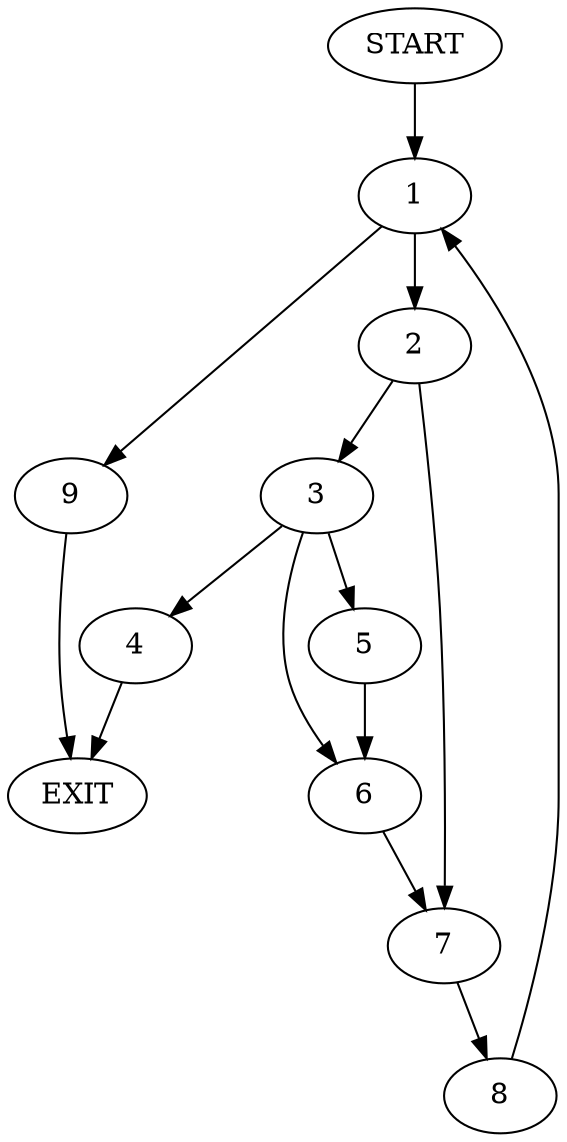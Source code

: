 digraph { 
0 [label="START"];
1;
2;
3;
4;
5;
6;
7;
8;
9;
10[label="EXIT"];
0 -> 1;
1 -> 2;
1 -> 9;
2 -> 3;
2 -> 7;
3 -> 6;
3 -> 4;
3:s2 -> 5;
4 -> 10;
5 -> 6;
6 -> 7;
7 -> 8;
8 -> 1;
9 -> 10;
}